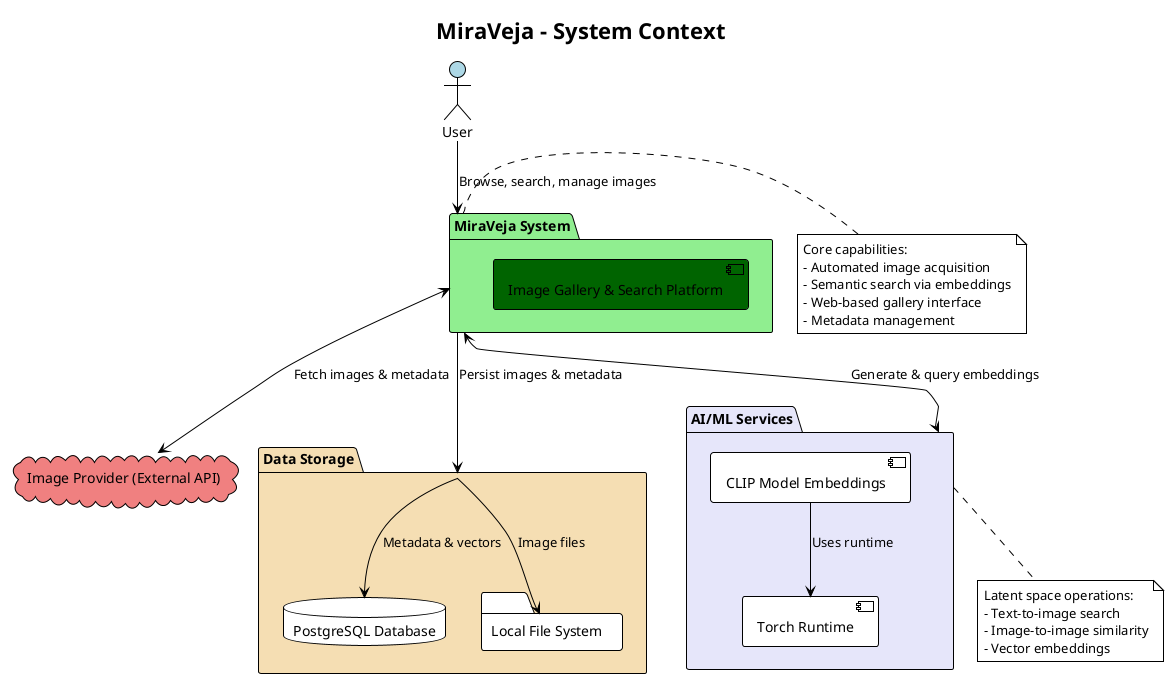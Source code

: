 @startuml "MiraVeja - System Context"
!theme plain

title MiraVeja - System Context

' External actors
actor "User" as user #lightblue
cloud "Image Provider (External API)" as external #lightcoral

' MiraVeja system
package "MiraVeja System" as system #lightgreen {
    component [Image Gallery & Search Platform] as core #darkgreen
}

' Context boundaries
package "Data Storage" as storage #wheat {
    database "PostgreSQL Database" as db
    folder "Local File System" as fs
}

package "AI/ML Services" as ml #lavender {
    component [CLIP Model Embeddings] as clip
    component [Torch Runtime] as torch
}

' Relationships
user --> system : "Browse, search, manage images"
system <--> external : "Fetch images & metadata"

system --> storage : "Persist images & metadata"
system <--> ml : "Generate & query embeddings"

clip --> torch : "Uses runtime"
storage --> db : "Metadata & vectors"
storage --> fs : "Image files"

' Notes
note right of system
  Core capabilities:
  - Automated image acquisition
  - Semantic search via embeddings
  - Web-based gallery interface
  - Metadata management
end note

note bottom of ml
  Latent space operations:
  - Text-to-image search
  - Image-to-image similarity
  - Vector embeddings
end note

@enduml